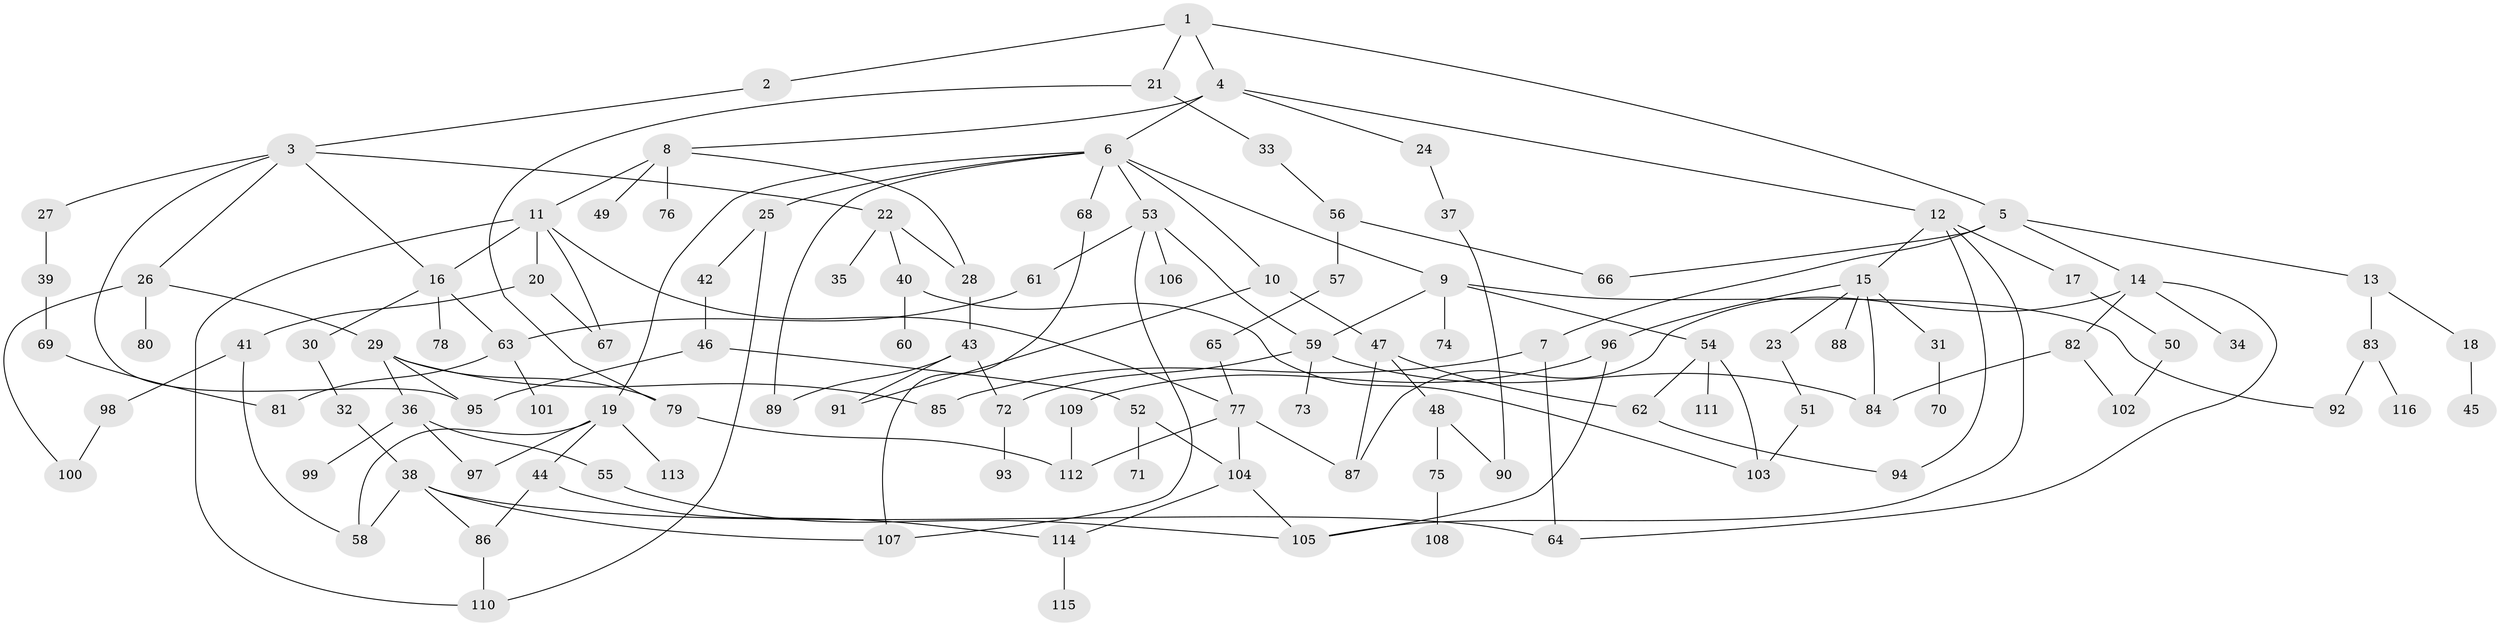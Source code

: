 // Generated by graph-tools (version 1.1) at 2025/49/03/09/25 03:49:24]
// undirected, 116 vertices, 159 edges
graph export_dot {
graph [start="1"]
  node [color=gray90,style=filled];
  1;
  2;
  3;
  4;
  5;
  6;
  7;
  8;
  9;
  10;
  11;
  12;
  13;
  14;
  15;
  16;
  17;
  18;
  19;
  20;
  21;
  22;
  23;
  24;
  25;
  26;
  27;
  28;
  29;
  30;
  31;
  32;
  33;
  34;
  35;
  36;
  37;
  38;
  39;
  40;
  41;
  42;
  43;
  44;
  45;
  46;
  47;
  48;
  49;
  50;
  51;
  52;
  53;
  54;
  55;
  56;
  57;
  58;
  59;
  60;
  61;
  62;
  63;
  64;
  65;
  66;
  67;
  68;
  69;
  70;
  71;
  72;
  73;
  74;
  75;
  76;
  77;
  78;
  79;
  80;
  81;
  82;
  83;
  84;
  85;
  86;
  87;
  88;
  89;
  90;
  91;
  92;
  93;
  94;
  95;
  96;
  97;
  98;
  99;
  100;
  101;
  102;
  103;
  104;
  105;
  106;
  107;
  108;
  109;
  110;
  111;
  112;
  113;
  114;
  115;
  116;
  1 -- 2;
  1 -- 4;
  1 -- 5;
  1 -- 21;
  2 -- 3;
  3 -- 22;
  3 -- 26;
  3 -- 27;
  3 -- 95;
  3 -- 16;
  4 -- 6;
  4 -- 8;
  4 -- 12;
  4 -- 24;
  5 -- 7;
  5 -- 13;
  5 -- 14;
  5 -- 66;
  6 -- 9;
  6 -- 10;
  6 -- 19;
  6 -- 25;
  6 -- 53;
  6 -- 68;
  6 -- 89;
  7 -- 85;
  7 -- 64;
  8 -- 11;
  8 -- 28;
  8 -- 49;
  8 -- 76;
  9 -- 54;
  9 -- 74;
  9 -- 92;
  9 -- 59;
  10 -- 47;
  10 -- 91;
  11 -- 16;
  11 -- 20;
  11 -- 67;
  11 -- 110;
  11 -- 77;
  12 -- 15;
  12 -- 17;
  12 -- 105;
  12 -- 94;
  13 -- 18;
  13 -- 83;
  14 -- 34;
  14 -- 82;
  14 -- 87;
  14 -- 64;
  15 -- 23;
  15 -- 31;
  15 -- 84;
  15 -- 88;
  15 -- 96;
  16 -- 30;
  16 -- 63;
  16 -- 78;
  17 -- 50;
  18 -- 45;
  19 -- 44;
  19 -- 97;
  19 -- 113;
  19 -- 58;
  20 -- 41;
  20 -- 67;
  21 -- 33;
  21 -- 79;
  22 -- 35;
  22 -- 40;
  22 -- 28;
  23 -- 51;
  24 -- 37;
  25 -- 42;
  25 -- 110;
  26 -- 29;
  26 -- 80;
  26 -- 100;
  27 -- 39;
  28 -- 43;
  29 -- 36;
  29 -- 79;
  29 -- 95;
  29 -- 85;
  30 -- 32;
  31 -- 70;
  32 -- 38;
  33 -- 56;
  36 -- 55;
  36 -- 99;
  36 -- 97;
  37 -- 90;
  38 -- 58;
  38 -- 64;
  38 -- 86;
  38 -- 107;
  39 -- 69;
  40 -- 60;
  40 -- 103;
  41 -- 98;
  41 -- 58;
  42 -- 46;
  43 -- 72;
  43 -- 89;
  43 -- 91;
  44 -- 86;
  44 -- 114;
  46 -- 52;
  46 -- 95;
  47 -- 48;
  47 -- 87;
  47 -- 62;
  48 -- 75;
  48 -- 90;
  50 -- 102;
  51 -- 103;
  52 -- 71;
  52 -- 104;
  53 -- 59;
  53 -- 61;
  53 -- 106;
  53 -- 107;
  54 -- 62;
  54 -- 111;
  54 -- 103;
  55 -- 105;
  56 -- 57;
  56 -- 66;
  57 -- 65;
  59 -- 73;
  59 -- 72;
  59 -- 84;
  61 -- 63;
  62 -- 94;
  63 -- 81;
  63 -- 101;
  65 -- 77;
  68 -- 107;
  69 -- 81;
  72 -- 93;
  75 -- 108;
  77 -- 112;
  77 -- 104;
  77 -- 87;
  79 -- 112;
  82 -- 84;
  82 -- 102;
  83 -- 116;
  83 -- 92;
  86 -- 110;
  96 -- 109;
  96 -- 105;
  98 -- 100;
  104 -- 114;
  104 -- 105;
  109 -- 112;
  114 -- 115;
}
